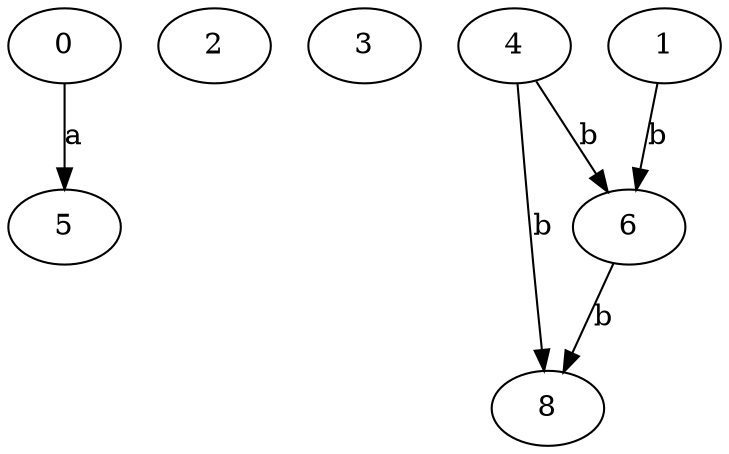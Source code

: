 strict digraph  {
0;
2;
3;
4;
5;
6;
8;
1;
0 -> 5  [label=a];
4 -> 6  [label=b];
4 -> 8  [label=b];
6 -> 8  [label=b];
1 -> 6  [label=b];
}
